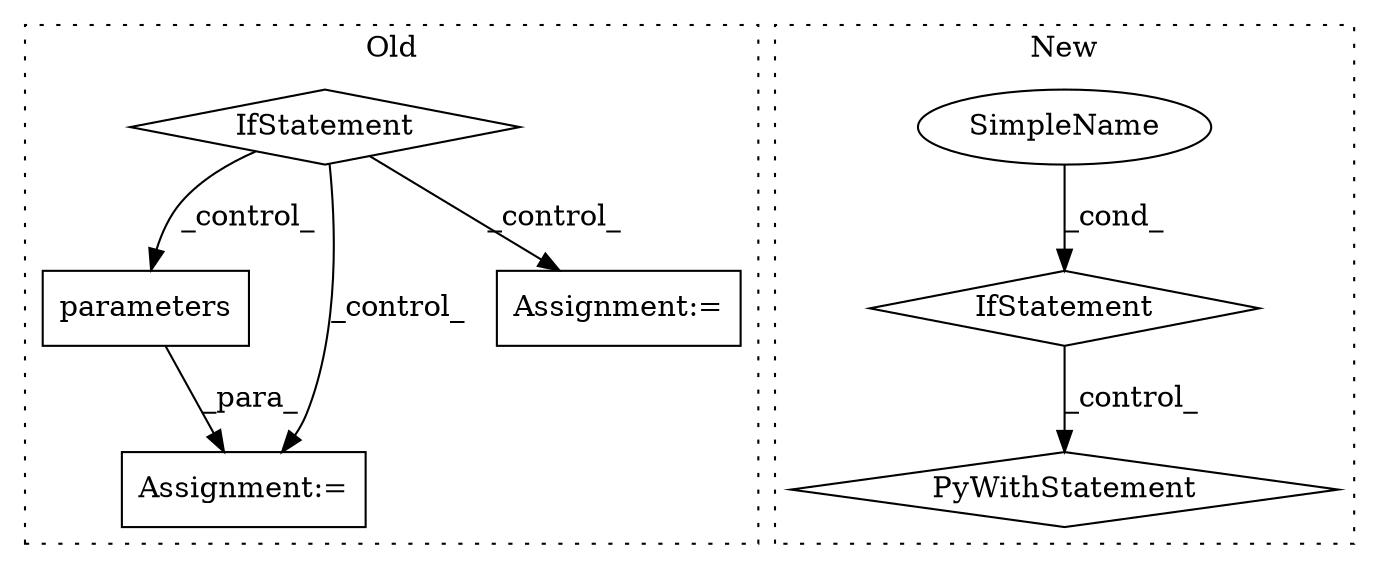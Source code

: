 digraph G {
subgraph cluster0 {
1 [label="parameters" a="32" s="7298" l="12" shape="box"];
4 [label="IfStatement" a="25" s="6555,6569" l="4,2" shape="diamond"];
6 [label="Assignment:=" a="7" s="7256" l="1" shape="box"];
7 [label="Assignment:=" a="7" s="6987" l="1" shape="box"];
label = "Old";
style="dotted";
}
subgraph cluster1 {
2 [label="PyWithStatement" a="104" s="6436,6476" l="10,2" shape="diamond"];
3 [label="IfStatement" a="25" s="6391,6426" l="4,2" shape="diamond"];
5 [label="SimpleName" a="42" s="" l="" shape="ellipse"];
label = "New";
style="dotted";
}
1 -> 6 [label="_para_"];
3 -> 2 [label="_control_"];
4 -> 7 [label="_control_"];
4 -> 6 [label="_control_"];
4 -> 1 [label="_control_"];
5 -> 3 [label="_cond_"];
}